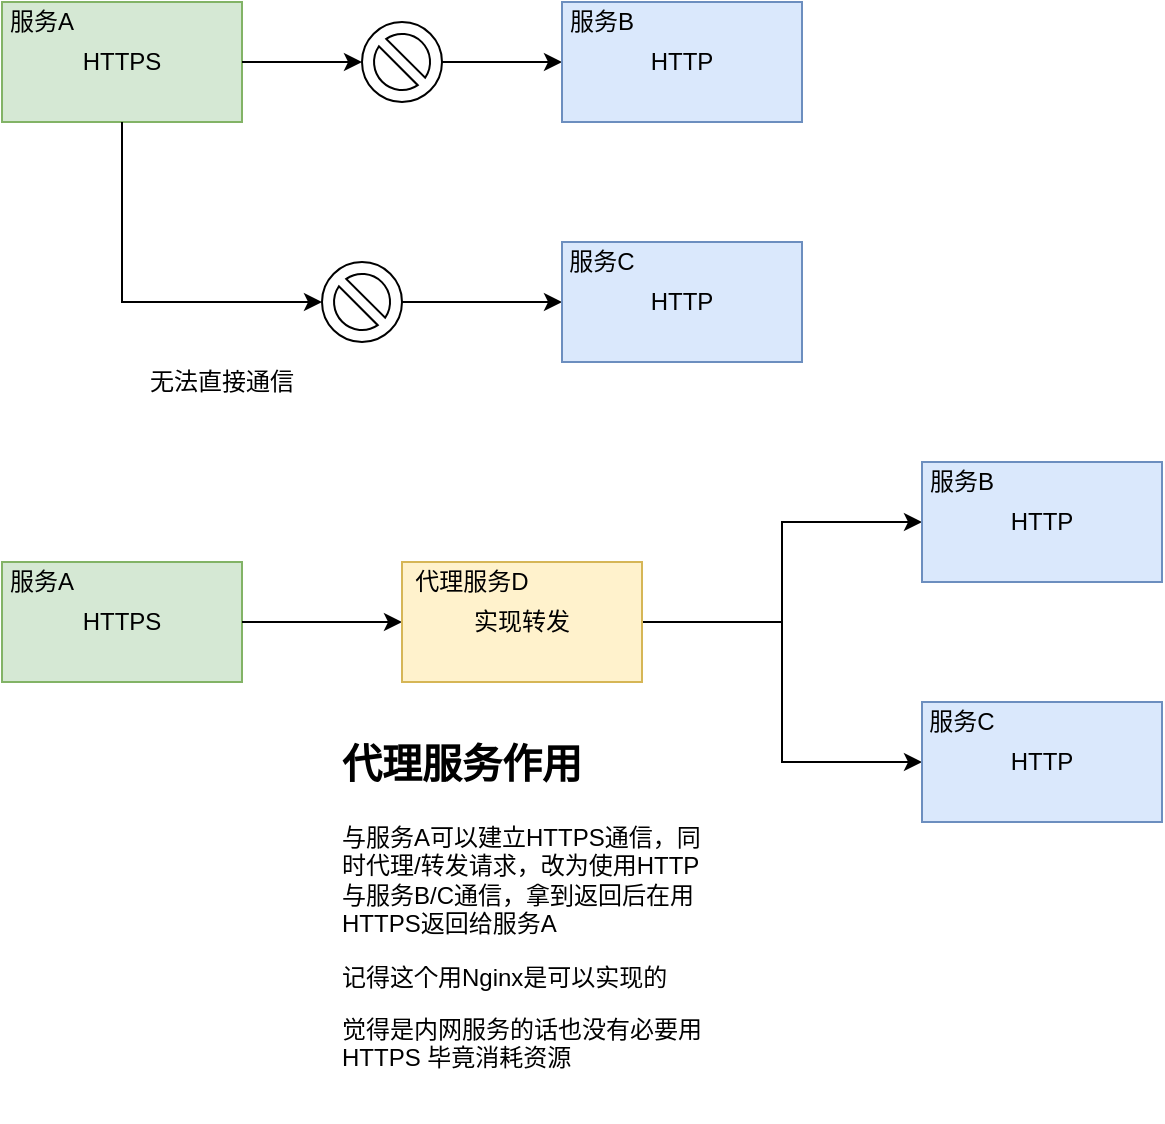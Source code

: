 <mxfile version="10.8.2" type="device"><diagram id="TG9o_lg-x1FCZBVBSqJT" name="Page-1"><mxGraphModel dx="1078" dy="859" grid="0" gridSize="10" guides="1" tooltips="1" connect="1" arrows="1" fold="1" page="1" pageScale="1" pageWidth="850" pageHeight="1100" math="0" shadow="0"><root><mxCell id="0"/><mxCell id="1" parent="0"/><mxCell id="gnVc9wr5eYgpknm9aXSG-9" style="edgeStyle=orthogonalEdgeStyle;rounded=0;orthogonalLoop=1;jettySize=auto;html=1;exitX=1;exitY=0.5;exitDx=0;exitDy=0;entryX=0;entryY=0.5;entryDx=0;entryDy=0;" edge="1" parent="1" source="gnVc9wr5eYgpknm9aXSG-13" target="gnVc9wr5eYgpknm9aXSG-3"><mxGeometry relative="1" as="geometry"/></mxCell><mxCell id="gnVc9wr5eYgpknm9aXSG-10" style="edgeStyle=orthogonalEdgeStyle;rounded=0;orthogonalLoop=1;jettySize=auto;html=1;exitX=1;exitY=0.5;exitDx=0;exitDy=0;entryX=0;entryY=0.5;entryDx=0;entryDy=0;exitPerimeter=0;" edge="1" parent="1" source="gnVc9wr5eYgpknm9aXSG-18" target="gnVc9wr5eYgpknm9aXSG-7"><mxGeometry relative="1" as="geometry"/></mxCell><mxCell id="gnVc9wr5eYgpknm9aXSG-1" value="HTTPS" style="rounded=0;whiteSpace=wrap;html=1;fillColor=#d5e8d4;strokeColor=#82b366;" vertex="1" parent="1"><mxGeometry x="160" y="160" width="120" height="60" as="geometry"/></mxCell><mxCell id="gnVc9wr5eYgpknm9aXSG-2" value="服务A" style="text;html=1;strokeColor=none;fillColor=none;align=center;verticalAlign=middle;whiteSpace=wrap;rounded=0;" vertex="1" parent="1"><mxGeometry x="160" y="160" width="40" height="20" as="geometry"/></mxCell><mxCell id="gnVc9wr5eYgpknm9aXSG-3" value="HTTP" style="rounded=0;whiteSpace=wrap;html=1;fillColor=#dae8fc;strokeColor=#6c8ebf;" vertex="1" parent="1"><mxGeometry x="440" y="160" width="120" height="60" as="geometry"/></mxCell><mxCell id="gnVc9wr5eYgpknm9aXSG-4" value="服务B" style="text;html=1;strokeColor=none;fillColor=none;align=center;verticalAlign=middle;whiteSpace=wrap;rounded=0;" vertex="1" parent="1"><mxGeometry x="440" y="160" width="40" height="20" as="geometry"/></mxCell><mxCell id="gnVc9wr5eYgpknm9aXSG-7" value="HTTP" style="rounded=0;whiteSpace=wrap;html=1;fillColor=#dae8fc;strokeColor=#6c8ebf;" vertex="1" parent="1"><mxGeometry x="440" y="280" width="120" height="60" as="geometry"/></mxCell><mxCell id="gnVc9wr5eYgpknm9aXSG-8" value="服务C" style="text;html=1;strokeColor=none;fillColor=none;align=center;verticalAlign=middle;whiteSpace=wrap;rounded=0;" vertex="1" parent="1"><mxGeometry x="440" y="280" width="40" height="20" as="geometry"/></mxCell><mxCell id="gnVc9wr5eYgpknm9aXSG-13" value="" style="verticalLabelPosition=bottom;verticalAlign=top;html=1;shape=mxgraph.basic.no_symbol" vertex="1" parent="1"><mxGeometry x="340" y="170" width="40" height="40" as="geometry"/></mxCell><mxCell id="gnVc9wr5eYgpknm9aXSG-14" style="edgeStyle=orthogonalEdgeStyle;rounded=0;orthogonalLoop=1;jettySize=auto;html=1;exitX=1;exitY=0.5;exitDx=0;exitDy=0;entryX=0;entryY=0.5;entryDx=0;entryDy=0;" edge="1" parent="1" source="gnVc9wr5eYgpknm9aXSG-1" target="gnVc9wr5eYgpknm9aXSG-13"><mxGeometry relative="1" as="geometry"><mxPoint x="280" y="190" as="sourcePoint"/><mxPoint x="440" y="190" as="targetPoint"/></mxGeometry></mxCell><mxCell id="gnVc9wr5eYgpknm9aXSG-18" value="" style="verticalLabelPosition=bottom;verticalAlign=top;html=1;shape=mxgraph.basic.no_symbol" vertex="1" parent="1"><mxGeometry x="320" y="290" width="40" height="40" as="geometry"/></mxCell><mxCell id="gnVc9wr5eYgpknm9aXSG-19" style="edgeStyle=orthogonalEdgeStyle;rounded=0;orthogonalLoop=1;jettySize=auto;html=1;exitX=0.5;exitY=1;exitDx=0;exitDy=0;entryX=0;entryY=0.5;entryDx=0;entryDy=0;" edge="1" parent="1" source="gnVc9wr5eYgpknm9aXSG-1" target="gnVc9wr5eYgpknm9aXSG-18"><mxGeometry relative="1" as="geometry"><mxPoint x="220" y="220" as="sourcePoint"/><mxPoint x="440" y="310" as="targetPoint"/></mxGeometry></mxCell><mxCell id="gnVc9wr5eYgpknm9aXSG-20" style="edgeStyle=orthogonalEdgeStyle;rounded=0;orthogonalLoop=1;jettySize=auto;html=1;exitX=1;exitY=0.25;exitDx=0;exitDy=0;entryX=0;entryY=0.5;entryDx=0;entryDy=0;" edge="1" parent="1" source="gnVc9wr5eYgpknm9aXSG-32" target="gnVc9wr5eYgpknm9aXSG-24"><mxGeometry relative="1" as="geometry"><mxPoint x="560" y="420" as="sourcePoint"/><Array as="points"><mxPoint x="480" y="470"/><mxPoint x="550" y="470"/><mxPoint x="550" y="420"/></Array></mxGeometry></mxCell><mxCell id="gnVc9wr5eYgpknm9aXSG-22" value="HTTPS" style="rounded=0;whiteSpace=wrap;html=1;fillColor=#d5e8d4;strokeColor=#82b366;" vertex="1" parent="1"><mxGeometry x="160" y="440" width="120" height="60" as="geometry"/></mxCell><mxCell id="gnVc9wr5eYgpknm9aXSG-23" value="服务A" style="text;html=1;strokeColor=none;fillColor=none;align=center;verticalAlign=middle;whiteSpace=wrap;rounded=0;" vertex="1" parent="1"><mxGeometry x="160" y="440" width="40" height="20" as="geometry"/></mxCell><mxCell id="gnVc9wr5eYgpknm9aXSG-24" value="HTTP" style="rounded=0;whiteSpace=wrap;html=1;fillColor=#dae8fc;strokeColor=#6c8ebf;" vertex="1" parent="1"><mxGeometry x="620" y="390" width="120" height="60" as="geometry"/></mxCell><mxCell id="gnVc9wr5eYgpknm9aXSG-25" value="服务B" style="text;html=1;strokeColor=none;fillColor=none;align=center;verticalAlign=middle;whiteSpace=wrap;rounded=0;" vertex="1" parent="1"><mxGeometry x="620" y="390" width="40" height="20" as="geometry"/></mxCell><mxCell id="gnVc9wr5eYgpknm9aXSG-34" style="edgeStyle=orthogonalEdgeStyle;rounded=0;orthogonalLoop=1;jettySize=auto;html=1;entryX=1;entryY=0.5;entryDx=0;entryDy=0;startArrow=classic;startFill=1;endArrow=none;endFill=0;" edge="1" parent="1" source="gnVc9wr5eYgpknm9aXSG-26" target="gnVc9wr5eYgpknm9aXSG-32"><mxGeometry relative="1" as="geometry"><Array as="points"><mxPoint x="550" y="540"/><mxPoint x="550" y="470"/></Array></mxGeometry></mxCell><mxCell id="gnVc9wr5eYgpknm9aXSG-26" value="HTTP" style="rounded=0;whiteSpace=wrap;html=1;fillColor=#dae8fc;strokeColor=#6c8ebf;" vertex="1" parent="1"><mxGeometry x="620" y="510" width="120" height="60" as="geometry"/></mxCell><mxCell id="gnVc9wr5eYgpknm9aXSG-27" value="服务C" style="text;html=1;strokeColor=none;fillColor=none;align=center;verticalAlign=middle;whiteSpace=wrap;rounded=0;" vertex="1" parent="1"><mxGeometry x="620" y="510" width="40" height="20" as="geometry"/></mxCell><mxCell id="gnVc9wr5eYgpknm9aXSG-31" style="edgeStyle=orthogonalEdgeStyle;rounded=0;orthogonalLoop=1;jettySize=auto;html=1;exitX=1;exitY=0.5;exitDx=0;exitDy=0;entryX=0;entryY=0.5;entryDx=0;entryDy=0;" edge="1" parent="1" source="gnVc9wr5eYgpknm9aXSG-22" target="gnVc9wr5eYgpknm9aXSG-32"><mxGeometry relative="1" as="geometry"><mxPoint x="220" y="440" as="sourcePoint"/><mxPoint x="290" y="530" as="targetPoint"/></mxGeometry></mxCell><mxCell id="gnVc9wr5eYgpknm9aXSG-32" value="实现转发" style="rounded=0;whiteSpace=wrap;html=1;fillColor=#fff2cc;strokeColor=#d6b656;" vertex="1" parent="1"><mxGeometry x="360" y="440" width="120" height="60" as="geometry"/></mxCell><mxCell id="gnVc9wr5eYgpknm9aXSG-33" value="代理服务D" style="text;html=1;strokeColor=none;fillColor=none;align=center;verticalAlign=middle;whiteSpace=wrap;rounded=0;" vertex="1" parent="1"><mxGeometry x="360" y="440" width="70" height="20" as="geometry"/></mxCell><mxCell id="gnVc9wr5eYgpknm9aXSG-35" value="&lt;h1&gt;&lt;font style=&quot;font-size: 20px&quot;&gt;代理服务作用&lt;/font&gt;&lt;/h1&gt;&lt;p&gt;与服务A可以建立HTTPS通信，同时代理/转发请求，改为使用HTTP与服务B/C通信，拿到返回后在用HTTPS返回给服务A&amp;nbsp;&lt;/p&gt;&lt;p&gt;记得这个用Nginx是可以实现的&lt;/p&gt;&lt;p&gt;觉得是内网服务的话也没有必要用HTTPS 毕竟消耗资源&lt;/p&gt;" style="text;html=1;strokeColor=none;fillColor=none;spacing=5;spacingTop=-20;whiteSpace=wrap;overflow=hidden;rounded=0;" vertex="1" parent="1"><mxGeometry x="325" y="520" width="195" height="200" as="geometry"/></mxCell><mxCell id="gnVc9wr5eYgpknm9aXSG-36" value="无法直接通信" style="text;html=1;strokeColor=none;fillColor=none;align=center;verticalAlign=middle;whiteSpace=wrap;rounded=0;" vertex="1" parent="1"><mxGeometry x="220" y="340" width="100" height="20" as="geometry"/></mxCell></root></mxGraphModel></diagram></mxfile>